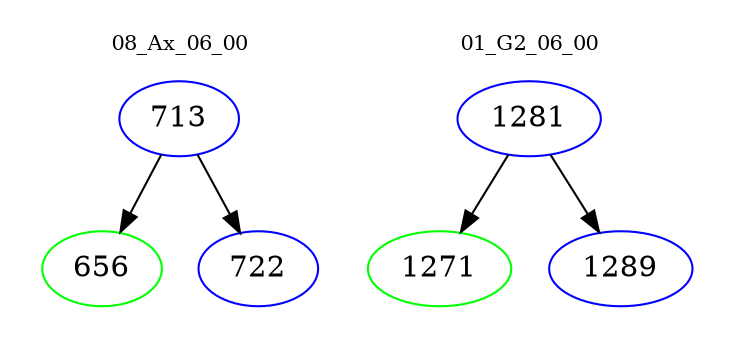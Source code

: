 digraph{
subgraph cluster_0 {
color = white
label = "08_Ax_06_00";
fontsize=10;
T0_713 [label="713", color="blue"]
T0_713 -> T0_656 [color="black"]
T0_656 [label="656", color="green"]
T0_713 -> T0_722 [color="black"]
T0_722 [label="722", color="blue"]
}
subgraph cluster_1 {
color = white
label = "01_G2_06_00";
fontsize=10;
T1_1281 [label="1281", color="blue"]
T1_1281 -> T1_1271 [color="black"]
T1_1271 [label="1271", color="green"]
T1_1281 -> T1_1289 [color="black"]
T1_1289 [label="1289", color="blue"]
}
}
